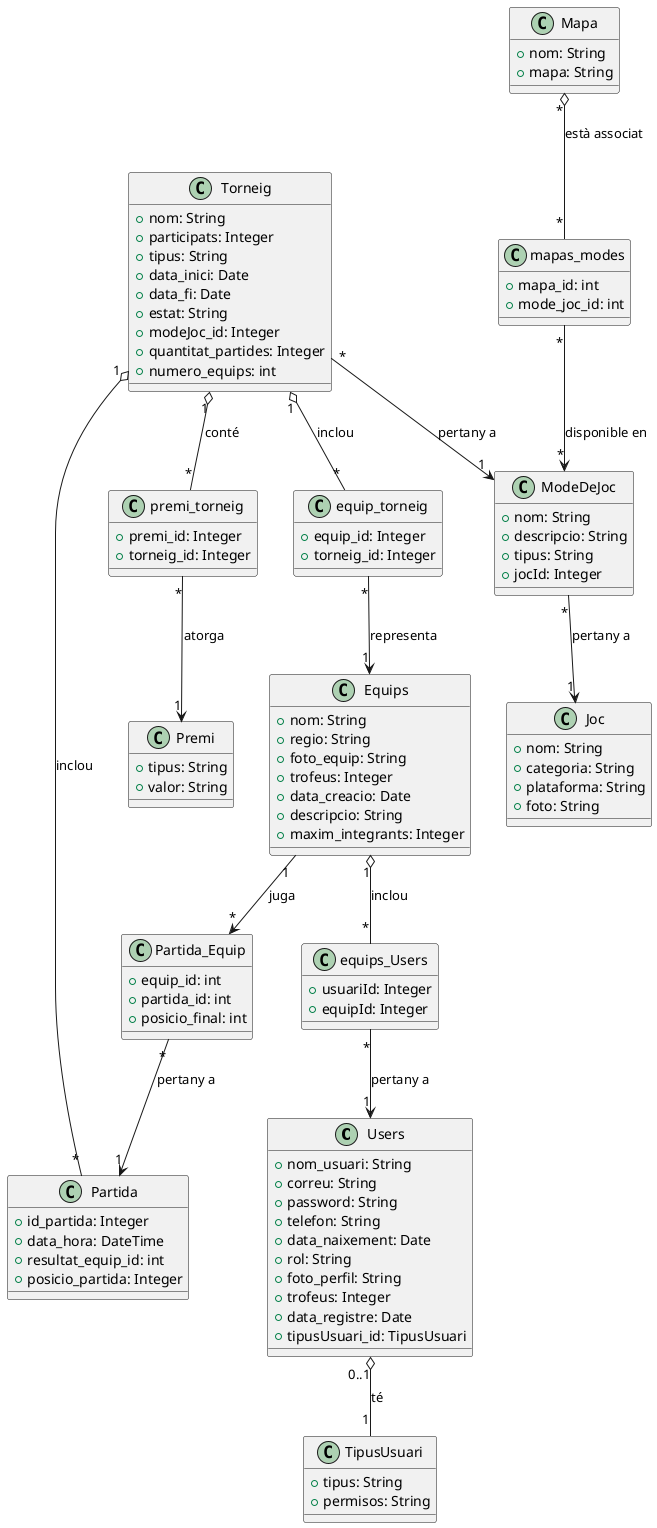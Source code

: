 @startuml

class Users {
   +nom_usuari: String
   +correu: String
   +password: String
   +telefon: String
   +data_naixement: Date
   +rol: String
   +foto_perfil: String
   +trofeus: Integer
   +data_registre: Date
   +tipusUsuari_id: TipusUsuari
}

class TipusUsuari {
   +tipus: String
   +permisos: String
}

class Mapa {
   +nom: String
   +mapa: String
}

class mapas_modes {
   +mapa_id: int
   +mode_joc_id: int
}

class Equips {
   +nom: String
   +regio: String
   +foto_equip: String
   +trofeus: Integer
   +data_creacio: Date
   +descripcio: String
   +maxim_integrants: Integer
}

class Torneig {
   +nom: String
   +participats: Integer
   +tipus: String
   +data_inici: Date
   +data_fi: Date
   +estat: String
   +modeJoc_id: Integer
   +quantitat_partides: Integer
   +numero_equips: int
}

class premi_torneig {
   +premi_id: Integer
   +torneig_id: Integer
}

class equip_torneig {
   +equip_id: Integer
   +torneig_id: Integer
}

class equips_Users {
   +usuariId: Integer
   +equipId: Integer
}

class Joc {
   +nom: String
   +categoria: String
   +plataforma: String
   +foto: String
}

class ModeDeJoc {
   +nom: String
   +descripcio: String
   +tipus: String
   +jocId: Integer
}

class Partida {
   +id_partida: Integer
   +data_hora: DateTime
   +resultat_equip_id: int
   +posicio_partida: Integer
}

class Premi {
   +tipus: String
   +valor: String
}

class Partida_Equip {
   +equip_id: int
   +partida_id: int
   +posicio_final: int
}

Users "0..1" o-- "1" TipusUsuari : té
Torneig "*" --> "1" ModeDeJoc : pertany a
ModeDeJoc "*" --> "1" Joc : pertany a

Torneig "1" o-- "*" equip_torneig : inclou
equip_torneig "*" --> "1" Equips : representa

Equips "1" o-- "*" equips_Users : inclou
equips_Users "*" --> "1" Users : pertany a

Torneig "1" o-- "*" premi_torneig : conté
premi_torneig "*" --> "1" Premi : atorga

Torneig "1" o-- "*" Partida : inclou

Mapa "*" o-- "*" mapas_modes : està associat
mapas_modes "*" --> "*" ModeDeJoc : disponible en

Partida_Equip "*" --> "1" Partida : pertany a
Equips "1" --> "*" Partida_Equip : juga

@enduml
